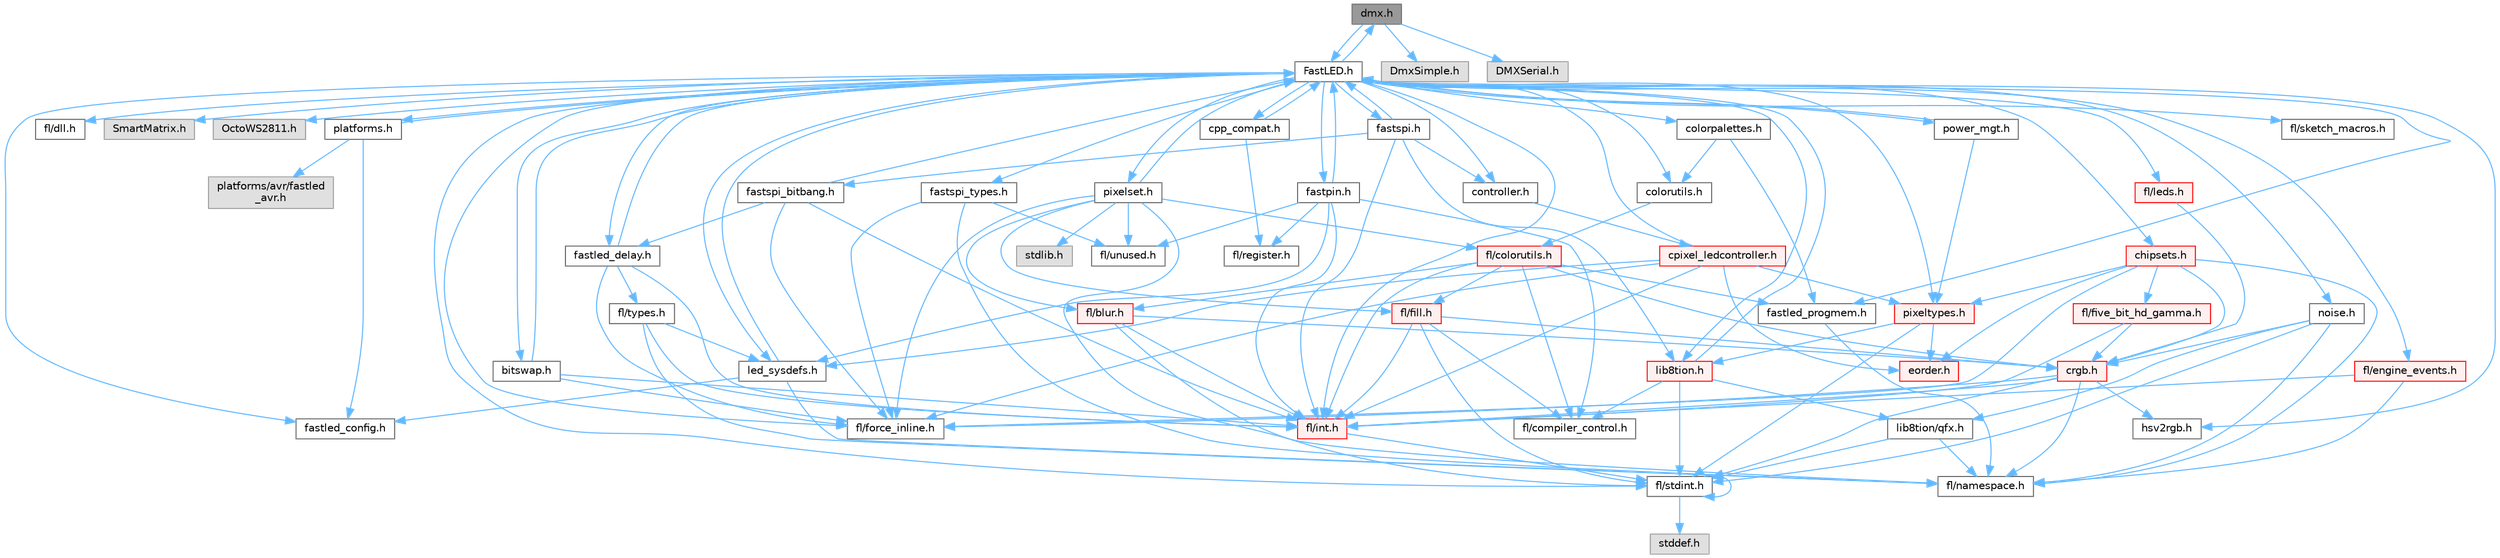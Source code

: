 digraph "dmx.h"
{
 // INTERACTIVE_SVG=YES
 // LATEX_PDF_SIZE
  bgcolor="transparent";
  edge [fontname=Helvetica,fontsize=10,labelfontname=Helvetica,labelfontsize=10];
  node [fontname=Helvetica,fontsize=10,shape=box,height=0.2,width=0.4];
  Node1 [id="Node000001",label="dmx.h",height=0.2,width=0.4,color="gray40", fillcolor="grey60", style="filled", fontcolor="black",tooltip="Defines the DMX512-based LED controllers."];
  Node1 -> Node2 [id="edge1_Node000001_Node000002",color="steelblue1",style="solid",tooltip=" "];
  Node2 [id="Node000002",label="FastLED.h",height=0.2,width=0.4,color="grey40", fillcolor="white", style="filled",URL="$db/d97/_fast_l_e_d_8h.html",tooltip="central include file for FastLED, defines the CFastLED class/object"];
  Node2 -> Node3 [id="edge2_Node000002_Node000003",color="steelblue1",style="solid",tooltip=" "];
  Node3 [id="Node000003",label="fl/stdint.h",height=0.2,width=0.4,color="grey40", fillcolor="white", style="filled",URL="$df/dd8/stdint_8h.html",tooltip=" "];
  Node3 -> Node4 [id="edge3_Node000003_Node000004",color="steelblue1",style="solid",tooltip=" "];
  Node4 [id="Node000004",label="stddef.h",height=0.2,width=0.4,color="grey60", fillcolor="#E0E0E0", style="filled",tooltip=" "];
  Node3 -> Node3 [id="edge4_Node000003_Node000003",color="steelblue1",style="solid",tooltip=" "];
  Node2 -> Node5 [id="edge5_Node000002_Node000005",color="steelblue1",style="solid",tooltip=" "];
  Node5 [id="Node000005",label="fl/dll.h",height=0.2,width=0.4,color="grey40", fillcolor="white", style="filled",URL="$d3/d4b/dll_8h.html",tooltip="FastLED dynamic library interface - lightweight header for external callers."];
  Node2 -> Node6 [id="edge6_Node000002_Node000006",color="steelblue1",style="solid",tooltip=" "];
  Node6 [id="Node000006",label="SmartMatrix.h",height=0.2,width=0.4,color="grey60", fillcolor="#E0E0E0", style="filled",tooltip=" "];
  Node2 -> Node7 [id="edge7_Node000002_Node000007",color="steelblue1",style="solid",tooltip=" "];
  Node7 [id="Node000007",label="OctoWS2811.h",height=0.2,width=0.4,color="grey60", fillcolor="#E0E0E0", style="filled",tooltip=" "];
  Node2 -> Node8 [id="edge8_Node000002_Node000008",color="steelblue1",style="solid",tooltip=" "];
  Node8 [id="Node000008",label="fl/force_inline.h",height=0.2,width=0.4,color="grey40", fillcolor="white", style="filled",URL="$d4/d64/force__inline_8h.html",tooltip=" "];
  Node2 -> Node9 [id="edge9_Node000002_Node000009",color="steelblue1",style="solid",tooltip=" "];
  Node9 [id="Node000009",label="cpp_compat.h",height=0.2,width=0.4,color="grey40", fillcolor="white", style="filled",URL="$d9/d13/cpp__compat_8h.html",tooltip="Compatibility functions based on C++ version."];
  Node9 -> Node2 [id="edge10_Node000009_Node000002",color="steelblue1",style="solid",tooltip=" "];
  Node9 -> Node10 [id="edge11_Node000009_Node000010",color="steelblue1",style="solid",tooltip=" "];
  Node10 [id="Node000010",label="fl/register.h",height=0.2,width=0.4,color="grey40", fillcolor="white", style="filled",URL="$df/d80/register_8h.html",tooltip=" "];
  Node2 -> Node11 [id="edge12_Node000002_Node000011",color="steelblue1",style="solid",tooltip=" "];
  Node11 [id="Node000011",label="fastled_config.h",height=0.2,width=0.4,color="grey40", fillcolor="white", style="filled",URL="$d5/d11/fastled__config_8h.html",tooltip="Contains definitions that can be used to configure FastLED at compile time."];
  Node2 -> Node12 [id="edge13_Node000002_Node000012",color="steelblue1",style="solid",tooltip=" "];
  Node12 [id="Node000012",label="led_sysdefs.h",height=0.2,width=0.4,color="grey40", fillcolor="white", style="filled",URL="$d9/d3e/led__sysdefs_8h.html",tooltip="Determines which platform system definitions to include."];
  Node12 -> Node2 [id="edge14_Node000012_Node000002",color="steelblue1",style="solid",tooltip=" "];
  Node12 -> Node11 [id="edge15_Node000012_Node000011",color="steelblue1",style="solid",tooltip=" "];
  Node12 -> Node13 [id="edge16_Node000012_Node000013",color="steelblue1",style="solid",tooltip=" "];
  Node13 [id="Node000013",label="fl/namespace.h",height=0.2,width=0.4,color="grey40", fillcolor="white", style="filled",URL="$df/d2a/namespace_8h.html",tooltip="Implements the FastLED namespace macros."];
  Node2 -> Node14 [id="edge17_Node000002_Node000014",color="steelblue1",style="solid",tooltip=" "];
  Node14 [id="Node000014",label="fastled_delay.h",height=0.2,width=0.4,color="grey40", fillcolor="white", style="filled",URL="$d0/da8/fastled__delay_8h.html",tooltip="Utility functions and classes for managing delay cycles."];
  Node14 -> Node2 [id="edge18_Node000014_Node000002",color="steelblue1",style="solid",tooltip=" "];
  Node14 -> Node15 [id="edge19_Node000014_Node000015",color="steelblue1",style="solid",tooltip=" "];
  Node15 [id="Node000015",label="fl/types.h",height=0.2,width=0.4,color="grey40", fillcolor="white", style="filled",URL="$d7/da1/fl_2types_8h.html",tooltip=" "];
  Node15 -> Node13 [id="edge20_Node000015_Node000013",color="steelblue1",style="solid",tooltip=" "];
  Node15 -> Node16 [id="edge21_Node000015_Node000016",color="steelblue1",style="solid",tooltip=" "];
  Node16 [id="Node000016",label="fl/int.h",height=0.2,width=0.4,color="red", fillcolor="#FFF0F0", style="filled",URL="$d3/d7e/int_8h.html",tooltip=" "];
  Node16 -> Node3 [id="edge22_Node000016_Node000003",color="steelblue1",style="solid",tooltip=" "];
  Node15 -> Node12 [id="edge23_Node000015_Node000012",color="steelblue1",style="solid",tooltip=" "];
  Node14 -> Node8 [id="edge24_Node000014_Node000008",color="steelblue1",style="solid",tooltip=" "];
  Node14 -> Node16 [id="edge25_Node000014_Node000016",color="steelblue1",style="solid",tooltip=" "];
  Node2 -> Node18 [id="edge26_Node000002_Node000018",color="steelblue1",style="solid",tooltip=" "];
  Node18 [id="Node000018",label="bitswap.h",height=0.2,width=0.4,color="grey40", fillcolor="white", style="filled",URL="$de/ded/bitswap_8h.html",tooltip="Functions for doing a rotation of bits/bytes used by parallel output."];
  Node18 -> Node2 [id="edge27_Node000018_Node000002",color="steelblue1",style="solid",tooltip=" "];
  Node18 -> Node8 [id="edge28_Node000018_Node000008",color="steelblue1",style="solid",tooltip=" "];
  Node18 -> Node16 [id="edge29_Node000018_Node000016",color="steelblue1",style="solid",tooltip=" "];
  Node2 -> Node19 [id="edge30_Node000002_Node000019",color="steelblue1",style="solid",tooltip=" "];
  Node19 [id="Node000019",label="controller.h",height=0.2,width=0.4,color="grey40", fillcolor="white", style="filled",URL="$d2/dd9/controller_8h.html",tooltip="deprecated: base definitions used by led controllers for writing out led data"];
  Node19 -> Node20 [id="edge31_Node000019_Node000020",color="steelblue1",style="solid",tooltip=" "];
  Node20 [id="Node000020",label="cpixel_ledcontroller.h",height=0.2,width=0.4,color="red", fillcolor="#FFF0F0", style="filled",URL="$d9/d57/cpixel__ledcontroller_8h.html",tooltip="defines the templated version of the CLEDController class"];
  Node20 -> Node2 [id="edge32_Node000020_Node000002",color="steelblue1",style="solid",tooltip=" "];
  Node20 -> Node12 [id="edge33_Node000020_Node000012",color="steelblue1",style="solid",tooltip=" "];
  Node20 -> Node21 [id="edge34_Node000020_Node000021",color="steelblue1",style="solid",tooltip=" "];
  Node21 [id="Node000021",label="pixeltypes.h",height=0.2,width=0.4,color="red", fillcolor="#FFF0F0", style="filled",URL="$d2/dba/pixeltypes_8h.html",tooltip="Includes defintions for RGB and HSV pixels."];
  Node21 -> Node3 [id="edge35_Node000021_Node000003",color="steelblue1",style="solid",tooltip=" "];
  Node21 -> Node22 [id="edge36_Node000021_Node000022",color="steelblue1",style="solid",tooltip=" "];
  Node22 [id="Node000022",label="lib8tion.h",height=0.2,width=0.4,color="red", fillcolor="#FFF0F0", style="filled",URL="$df/da5/lib8tion_8h.html",tooltip="Fast, efficient 8-bit math functions specifically designed for high-performance LED programming."];
  Node22 -> Node2 [id="edge37_Node000022_Node000002",color="steelblue1",style="solid",tooltip=" "];
  Node22 -> Node25 [id="edge38_Node000022_Node000025",color="steelblue1",style="solid",tooltip=" "];
  Node25 [id="Node000025",label="fl/compiler_control.h",height=0.2,width=0.4,color="grey40", fillcolor="white", style="filled",URL="$d4/d54/compiler__control_8h.html",tooltip=" "];
  Node22 -> Node3 [id="edge39_Node000022_Node000003",color="steelblue1",style="solid",tooltip=" "];
  Node22 -> Node27 [id="edge40_Node000022_Node000027",color="steelblue1",style="solid",tooltip=" "];
  Node27 [id="Node000027",label="lib8tion/qfx.h",height=0.2,width=0.4,color="grey40", fillcolor="white", style="filled",URL="$d2/d19/qfx_8h.html",tooltip=" "];
  Node27 -> Node3 [id="edge41_Node000027_Node000003",color="steelblue1",style="solid",tooltip=" "];
  Node27 -> Node13 [id="edge42_Node000027_Node000013",color="steelblue1",style="solid",tooltip=" "];
  Node21 -> Node82 [id="edge43_Node000021_Node000082",color="steelblue1",style="solid",tooltip=" "];
  Node82 [id="Node000082",label="eorder.h",height=0.2,width=0.4,color="red", fillcolor="#FFF0F0", style="filled",URL="$db/d07/eorder_8h.html",tooltip="Defines color channel ordering enumerations."];
  Node20 -> Node82 [id="edge44_Node000020_Node000082",color="steelblue1",style="solid",tooltip=" "];
  Node20 -> Node8 [id="edge45_Node000020_Node000008",color="steelblue1",style="solid",tooltip=" "];
  Node20 -> Node16 [id="edge46_Node000020_Node000016",color="steelblue1",style="solid",tooltip=" "];
  Node2 -> Node117 [id="edge47_Node000002_Node000117",color="steelblue1",style="solid",tooltip=" "];
  Node117 [id="Node000117",label="fastpin.h",height=0.2,width=0.4,color="grey40", fillcolor="white", style="filled",URL="$db/d65/fastpin_8h.html",tooltip="Class base definitions for defining fast pin access."];
  Node117 -> Node2 [id="edge48_Node000117_Node000002",color="steelblue1",style="solid",tooltip=" "];
  Node117 -> Node25 [id="edge49_Node000117_Node000025",color="steelblue1",style="solid",tooltip=" "];
  Node117 -> Node12 [id="edge50_Node000117_Node000012",color="steelblue1",style="solid",tooltip=" "];
  Node117 -> Node54 [id="edge51_Node000117_Node000054",color="steelblue1",style="solid",tooltip=" "];
  Node54 [id="Node000054",label="fl/unused.h",height=0.2,width=0.4,color="grey40", fillcolor="white", style="filled",URL="$d8/d4b/unused_8h.html",tooltip=" "];
  Node117 -> Node16 [id="edge52_Node000117_Node000016",color="steelblue1",style="solid",tooltip=" "];
  Node117 -> Node10 [id="edge53_Node000117_Node000010",color="steelblue1",style="solid",tooltip=" "];
  Node2 -> Node118 [id="edge54_Node000002_Node000118",color="steelblue1",style="solid",tooltip=" "];
  Node118 [id="Node000118",label="fastspi_types.h",height=0.2,width=0.4,color="grey40", fillcolor="white", style="filled",URL="$d2/ddb/fastspi__types_8h.html",tooltip="Data types and constants used by SPI interfaces."];
  Node118 -> Node8 [id="edge55_Node000118_Node000008",color="steelblue1",style="solid",tooltip=" "];
  Node118 -> Node13 [id="edge56_Node000118_Node000013",color="steelblue1",style="solid",tooltip=" "];
  Node118 -> Node54 [id="edge57_Node000118_Node000054",color="steelblue1",style="solid",tooltip=" "];
  Node2 -> Node1 [id="edge58_Node000002_Node000001",color="steelblue1",style="solid",tooltip=" "];
  Node2 -> Node119 [id="edge59_Node000002_Node000119",color="steelblue1",style="solid",tooltip=" "];
  Node119 [id="Node000119",label="platforms.h",height=0.2,width=0.4,color="grey40", fillcolor="white", style="filled",URL="$da/dc9/platforms_8h.html",tooltip="Determines which platforms headers to include."];
  Node119 -> Node2 [id="edge60_Node000119_Node000002",color="steelblue1",style="solid",tooltip=" "];
  Node119 -> Node11 [id="edge61_Node000119_Node000011",color="steelblue1",style="solid",tooltip=" "];
  Node119 -> Node120 [id="edge62_Node000119_Node000120",color="steelblue1",style="solid",tooltip=" "];
  Node120 [id="Node000120",label="platforms/avr/fastled\l_avr.h",height=0.2,width=0.4,color="grey60", fillcolor="#E0E0E0", style="filled",tooltip=" "];
  Node2 -> Node31 [id="edge63_Node000002_Node000031",color="steelblue1",style="solid",tooltip=" "];
  Node31 [id="Node000031",label="fastled_progmem.h",height=0.2,width=0.4,color="grey40", fillcolor="white", style="filled",URL="$df/dab/fastled__progmem_8h.html",tooltip="Wrapper definitions to allow seamless use of PROGMEM in environments that have it."];
  Node31 -> Node13 [id="edge64_Node000031_Node000013",color="steelblue1",style="solid",tooltip=" "];
  Node2 -> Node22 [id="edge65_Node000002_Node000022",color="steelblue1",style="solid",tooltip=" "];
  Node2 -> Node21 [id="edge66_Node000002_Node000021",color="steelblue1",style="solid",tooltip=" "];
  Node2 -> Node78 [id="edge67_Node000002_Node000078",color="steelblue1",style="solid",tooltip=" "];
  Node78 [id="Node000078",label="hsv2rgb.h",height=0.2,width=0.4,color="grey40", fillcolor="white", style="filled",URL="$de/d9a/hsv2rgb_8h.html",tooltip="Functions to convert from the HSV colorspace to the RGB colorspace."];
  Node2 -> Node121 [id="edge68_Node000002_Node000121",color="steelblue1",style="solid",tooltip=" "];
  Node121 [id="Node000121",label="colorutils.h",height=0.2,width=0.4,color="grey40", fillcolor="white", style="filled",URL="$d1/dfb/colorutils_8h.html",tooltip=" "];
  Node121 -> Node122 [id="edge69_Node000121_Node000122",color="steelblue1",style="solid",tooltip=" "];
  Node122 [id="Node000122",label="fl/colorutils.h",height=0.2,width=0.4,color="red", fillcolor="#FFF0F0", style="filled",URL="$d7/df9/fl_2colorutils_8h.html",tooltip="Utility functions for color fill, palettes, blending, and more."];
  Node122 -> Node16 [id="edge70_Node000122_Node000016",color="steelblue1",style="solid",tooltip=" "];
  Node122 -> Node74 [id="edge71_Node000122_Node000074",color="steelblue1",style="solid",tooltip=" "];
  Node74 [id="Node000074",label="crgb.h",height=0.2,width=0.4,color="red", fillcolor="#FFF0F0", style="filled",URL="$db/dd1/crgb_8h.html",tooltip="Defines the red, green, and blue (RGB) pixel struct."];
  Node74 -> Node3 [id="edge72_Node000074_Node000003",color="steelblue1",style="solid",tooltip=" "];
  Node74 -> Node16 [id="edge73_Node000074_Node000016",color="steelblue1",style="solid",tooltip=" "];
  Node74 -> Node13 [id="edge74_Node000074_Node000013",color="steelblue1",style="solid",tooltip=" "];
  Node74 -> Node8 [id="edge75_Node000074_Node000008",color="steelblue1",style="solid",tooltip=" "];
  Node74 -> Node78 [id="edge76_Node000074_Node000078",color="steelblue1",style="solid",tooltip=" "];
  Node122 -> Node31 [id="edge77_Node000122_Node000031",color="steelblue1",style="solid",tooltip=" "];
  Node122 -> Node123 [id="edge78_Node000122_Node000123",color="steelblue1",style="solid",tooltip=" "];
  Node123 [id="Node000123",label="fl/blur.h",height=0.2,width=0.4,color="red", fillcolor="#FFF0F0", style="filled",URL="$d4/df5/blur_8h.html",tooltip=" "];
  Node123 -> Node3 [id="edge79_Node000123_Node000003",color="steelblue1",style="solid",tooltip=" "];
  Node123 -> Node16 [id="edge80_Node000123_Node000016",color="steelblue1",style="solid",tooltip=" "];
  Node123 -> Node74 [id="edge81_Node000123_Node000074",color="steelblue1",style="solid",tooltip=" "];
  Node122 -> Node125 [id="edge82_Node000122_Node000125",color="steelblue1",style="solid",tooltip=" "];
  Node125 [id="Node000125",label="fl/fill.h",height=0.2,width=0.4,color="red", fillcolor="#FFF0F0", style="filled",URL="$d2/d78/fill_8h.html",tooltip=" "];
  Node125 -> Node74 [id="edge83_Node000125_Node000074",color="steelblue1",style="solid",tooltip=" "];
  Node125 -> Node16 [id="edge84_Node000125_Node000016",color="steelblue1",style="solid",tooltip=" "];
  Node125 -> Node3 [id="edge85_Node000125_Node000003",color="steelblue1",style="solid",tooltip=" "];
  Node125 -> Node25 [id="edge86_Node000125_Node000025",color="steelblue1",style="solid",tooltip=" "];
  Node122 -> Node25 [id="edge87_Node000122_Node000025",color="steelblue1",style="solid",tooltip=" "];
  Node2 -> Node126 [id="edge88_Node000002_Node000126",color="steelblue1",style="solid",tooltip=" "];
  Node126 [id="Node000126",label="pixelset.h",height=0.2,width=0.4,color="grey40", fillcolor="white", style="filled",URL="$d4/d46/pixelset_8h.html",tooltip="Declares classes for managing logical groups of LEDs."];
  Node126 -> Node8 [id="edge89_Node000126_Node000008",color="steelblue1",style="solid",tooltip=" "];
  Node126 -> Node13 [id="edge90_Node000126_Node000013",color="steelblue1",style="solid",tooltip=" "];
  Node126 -> Node54 [id="edge91_Node000126_Node000054",color="steelblue1",style="solid",tooltip=" "];
  Node126 -> Node122 [id="edge92_Node000126_Node000122",color="steelblue1",style="solid",tooltip=" "];
  Node126 -> Node125 [id="edge93_Node000126_Node000125",color="steelblue1",style="solid",tooltip=" "];
  Node126 -> Node123 [id="edge94_Node000126_Node000123",color="steelblue1",style="solid",tooltip=" "];
  Node126 -> Node2 [id="edge95_Node000126_Node000002",color="steelblue1",style="solid",tooltip=" "];
  Node126 -> Node51 [id="edge96_Node000126_Node000051",color="steelblue1",style="solid",tooltip=" "];
  Node51 [id="Node000051",label="stdlib.h",height=0.2,width=0.4,color="grey60", fillcolor="#E0E0E0", style="filled",tooltip=" "];
  Node2 -> Node127 [id="edge97_Node000002_Node000127",color="steelblue1",style="solid",tooltip=" "];
  Node127 [id="Node000127",label="colorpalettes.h",height=0.2,width=0.4,color="grey40", fillcolor="white", style="filled",URL="$dc/dcc/colorpalettes_8h.html",tooltip="Declarations for the predefined color palettes supplied by FastLED."];
  Node127 -> Node121 [id="edge98_Node000127_Node000121",color="steelblue1",style="solid",tooltip=" "];
  Node127 -> Node31 [id="edge99_Node000127_Node000031",color="steelblue1",style="solid",tooltip=" "];
  Node2 -> Node128 [id="edge100_Node000002_Node000128",color="steelblue1",style="solid",tooltip=" "];
  Node128 [id="Node000128",label="noise.h",height=0.2,width=0.4,color="grey40", fillcolor="white", style="filled",URL="$d1/d31/noise_8h.html",tooltip="Functions to generate and fill arrays with noise."];
  Node128 -> Node3 [id="edge101_Node000128_Node000003",color="steelblue1",style="solid",tooltip=" "];
  Node128 -> Node74 [id="edge102_Node000128_Node000074",color="steelblue1",style="solid",tooltip=" "];
  Node128 -> Node13 [id="edge103_Node000128_Node000013",color="steelblue1",style="solid",tooltip=" "];
  Node128 -> Node27 [id="edge104_Node000128_Node000027",color="steelblue1",style="solid",tooltip=" "];
  Node2 -> Node129 [id="edge105_Node000002_Node000129",color="steelblue1",style="solid",tooltip=" "];
  Node129 [id="Node000129",label="power_mgt.h",height=0.2,width=0.4,color="grey40", fillcolor="white", style="filled",URL="$dc/d5b/power__mgt_8h.html",tooltip="Functions to limit the power used by FastLED."];
  Node129 -> Node2 [id="edge106_Node000129_Node000002",color="steelblue1",style="solid",tooltip=" "];
  Node129 -> Node21 [id="edge107_Node000129_Node000021",color="steelblue1",style="solid",tooltip=" "];
  Node2 -> Node130 [id="edge108_Node000002_Node000130",color="steelblue1",style="solid",tooltip=" "];
  Node130 [id="Node000130",label="fastspi.h",height=0.2,width=0.4,color="grey40", fillcolor="white", style="filled",URL="$d6/ddc/fastspi_8h.html",tooltip="Serial peripheral interface (SPI) definitions per platform."];
  Node130 -> Node2 [id="edge109_Node000130_Node000002",color="steelblue1",style="solid",tooltip=" "];
  Node130 -> Node19 [id="edge110_Node000130_Node000019",color="steelblue1",style="solid",tooltip=" "];
  Node130 -> Node22 [id="edge111_Node000130_Node000022",color="steelblue1",style="solid",tooltip=" "];
  Node130 -> Node131 [id="edge112_Node000130_Node000131",color="steelblue1",style="solid",tooltip=" "];
  Node131 [id="Node000131",label="fastspi_bitbang.h",height=0.2,width=0.4,color="grey40", fillcolor="white", style="filled",URL="$d9/d8d/fastspi__bitbang_8h.html",tooltip="Software SPI (aka bit-banging) support."];
  Node131 -> Node2 [id="edge113_Node000131_Node000002",color="steelblue1",style="solid",tooltip=" "];
  Node131 -> Node14 [id="edge114_Node000131_Node000014",color="steelblue1",style="solid",tooltip=" "];
  Node131 -> Node8 [id="edge115_Node000131_Node000008",color="steelblue1",style="solid",tooltip=" "];
  Node131 -> Node16 [id="edge116_Node000131_Node000016",color="steelblue1",style="solid",tooltip=" "];
  Node130 -> Node16 [id="edge117_Node000130_Node000016",color="steelblue1",style="solid",tooltip=" "];
  Node2 -> Node132 [id="edge118_Node000002_Node000132",color="steelblue1",style="solid",tooltip=" "];
  Node132 [id="Node000132",label="chipsets.h",height=0.2,width=0.4,color="red", fillcolor="#FFF0F0", style="filled",URL="$db/d66/chipsets_8h.html",tooltip="Contains the bulk of the definitions for the various LED chipsets supported."];
  Node132 -> Node21 [id="edge119_Node000132_Node000021",color="steelblue1",style="solid",tooltip=" "];
  Node132 -> Node88 [id="edge120_Node000132_Node000088",color="steelblue1",style="solid",tooltip=" "];
  Node88 [id="Node000088",label="fl/five_bit_hd_gamma.h",height=0.2,width=0.4,color="red", fillcolor="#FFF0F0", style="filled",URL="$dc/d44/five__bit__hd__gamma_8h.html",tooltip="Declares functions for five-bit gamma correction."];
  Node88 -> Node16 [id="edge121_Node000088_Node000016",color="steelblue1",style="solid",tooltip=" "];
  Node88 -> Node74 [id="edge122_Node000088_Node000074",color="steelblue1",style="solid",tooltip=" "];
  Node132 -> Node8 [id="edge123_Node000132_Node000008",color="steelblue1",style="solid",tooltip=" "];
  Node132 -> Node74 [id="edge124_Node000132_Node000074",color="steelblue1",style="solid",tooltip=" "];
  Node132 -> Node82 [id="edge125_Node000132_Node000082",color="steelblue1",style="solid",tooltip=" "];
  Node132 -> Node13 [id="edge126_Node000132_Node000013",color="steelblue1",style="solid",tooltip=" "];
  Node2 -> Node93 [id="edge127_Node000002_Node000093",color="steelblue1",style="solid",tooltip=" "];
  Node93 [id="Node000093",label="fl/engine_events.h",height=0.2,width=0.4,color="red", fillcolor="#FFF0F0", style="filled",URL="$db/dc0/engine__events_8h.html",tooltip=" "];
  Node93 -> Node13 [id="edge128_Node000093_Node000013",color="steelblue1",style="solid",tooltip=" "];
  Node93 -> Node16 [id="edge129_Node000093_Node000016",color="steelblue1",style="solid",tooltip=" "];
  Node2 -> Node134 [id="edge130_Node000002_Node000134",color="steelblue1",style="solid",tooltip=" "];
  Node134 [id="Node000134",label="fl/leds.h",height=0.2,width=0.4,color="red", fillcolor="#FFF0F0", style="filled",URL="$da/d78/leds_8h.html",tooltip=" "];
  Node134 -> Node74 [id="edge131_Node000134_Node000074",color="steelblue1",style="solid",tooltip=" "];
  Node2 -> Node16 [id="edge132_Node000002_Node000016",color="steelblue1",style="solid",tooltip=" "];
  Node2 -> Node110 [id="edge133_Node000002_Node000110",color="steelblue1",style="solid",tooltip=" "];
  Node110 [id="Node000110",label="fl/sketch_macros.h",height=0.2,width=0.4,color="grey40", fillcolor="white", style="filled",URL="$d1/dbc/sketch__macros_8h.html",tooltip=" "];
  Node1 -> Node135 [id="edge134_Node000001_Node000135",color="steelblue1",style="solid",tooltip=" "];
  Node135 [id="Node000135",label="DmxSimple.h",height=0.2,width=0.4,color="grey60", fillcolor="#E0E0E0", style="filled",tooltip=" "];
  Node1 -> Node136 [id="edge135_Node000001_Node000136",color="steelblue1",style="solid",tooltip=" "];
  Node136 [id="Node000136",label="DMXSerial.h",height=0.2,width=0.4,color="grey60", fillcolor="#E0E0E0", style="filled",tooltip=" "];
}
